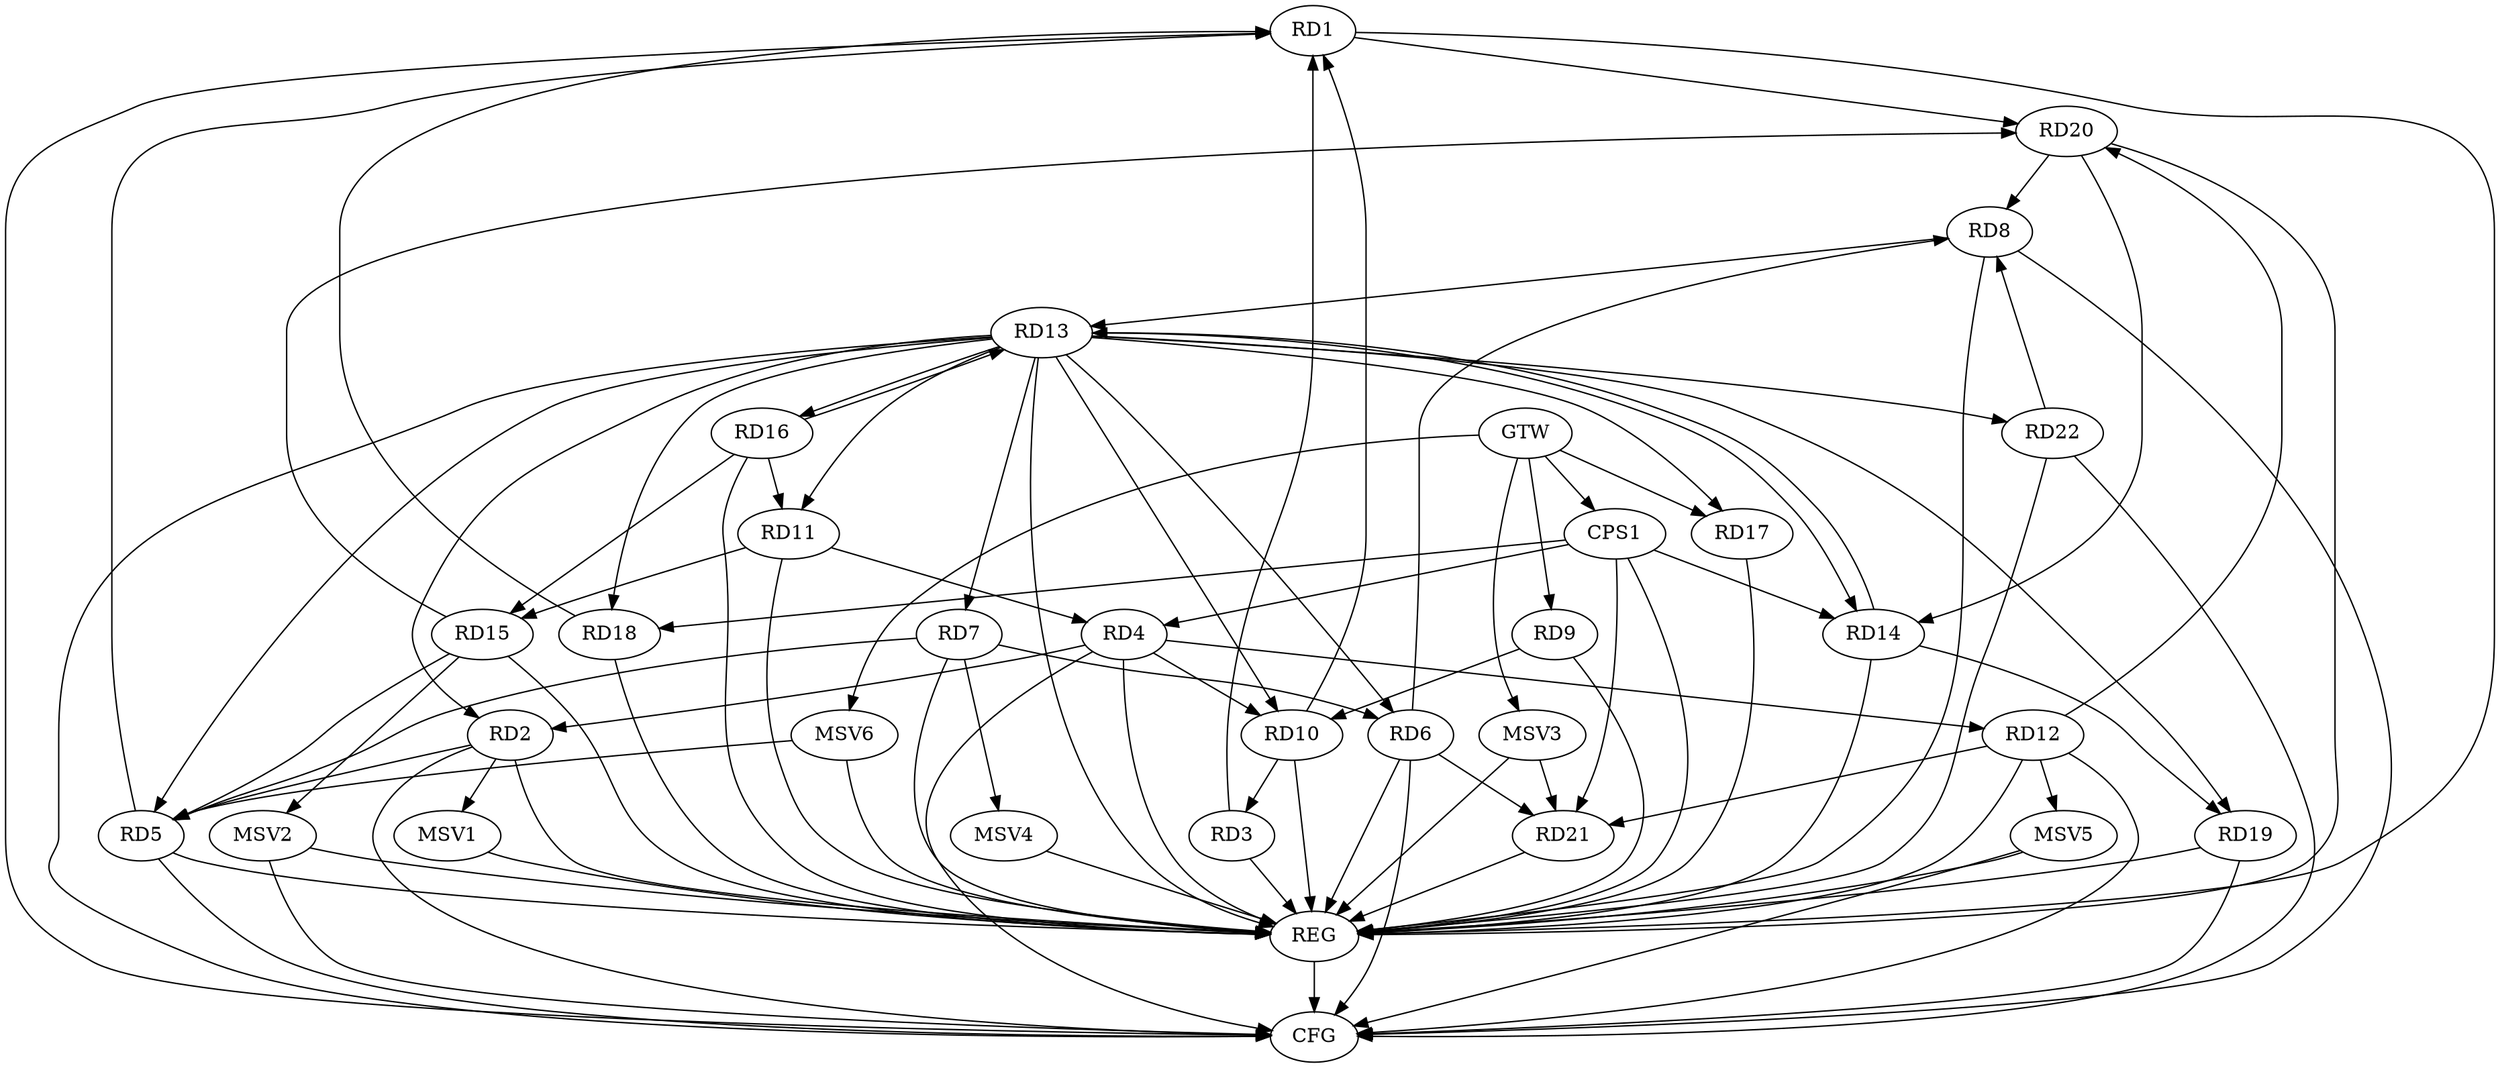 strict digraph G {
  RD1 [ label="RD1" ];
  RD2 [ label="RD2" ];
  RD3 [ label="RD3" ];
  RD4 [ label="RD4" ];
  RD5 [ label="RD5" ];
  RD6 [ label="RD6" ];
  RD7 [ label="RD7" ];
  RD8 [ label="RD8" ];
  RD9 [ label="RD9" ];
  RD10 [ label="RD10" ];
  RD11 [ label="RD11" ];
  RD12 [ label="RD12" ];
  RD13 [ label="RD13" ];
  RD14 [ label="RD14" ];
  RD15 [ label="RD15" ];
  RD16 [ label="RD16" ];
  RD17 [ label="RD17" ];
  RD18 [ label="RD18" ];
  RD19 [ label="RD19" ];
  RD20 [ label="RD20" ];
  RD21 [ label="RD21" ];
  RD22 [ label="RD22" ];
  CPS1 [ label="CPS1" ];
  GTW [ label="GTW" ];
  REG [ label="REG" ];
  CFG [ label="CFG" ];
  MSV1 [ label="MSV1" ];
  MSV2 [ label="MSV2" ];
  MSV3 [ label="MSV3" ];
  MSV4 [ label="MSV4" ];
  MSV5 [ label="MSV5" ];
  MSV6 [ label="MSV6" ];
  RD3 -> RD1;
  RD5 -> RD1;
  RD10 -> RD1;
  RD18 -> RD1;
  RD1 -> RD20;
  RD4 -> RD2;
  RD2 -> RD5;
  RD10 -> RD3;
  RD4 -> RD10;
  RD11 -> RD4;
  RD4 -> RD12;
  RD7 -> RD5;
  RD15 -> RD5;
  RD7 -> RD6;
  RD6 -> RD8;
  RD6 -> RD21;
  RD13 -> RD7;
  RD8 -> RD13;
  RD20 -> RD8;
  RD22 -> RD8;
  RD9 -> RD10;
  RD13 -> RD11;
  RD11 -> RD15;
  RD16 -> RD11;
  RD12 -> RD20;
  RD12 -> RD21;
  RD13 -> RD14;
  RD14 -> RD13;
  RD16 -> RD13;
  RD13 -> RD19;
  RD14 -> RD19;
  RD20 -> RD14;
  RD16 -> RD15;
  RD15 -> RD20;
  CPS1 -> RD21;
  CPS1 -> RD14;
  CPS1 -> RD18;
  CPS1 -> RD4;
  GTW -> RD9;
  GTW -> RD17;
  GTW -> CPS1;
  RD1 -> REG;
  RD2 -> REG;
  RD3 -> REG;
  RD4 -> REG;
  RD5 -> REG;
  RD6 -> REG;
  RD7 -> REG;
  RD8 -> REG;
  RD9 -> REG;
  RD10 -> REG;
  RD11 -> REG;
  RD12 -> REG;
  RD13 -> REG;
  RD14 -> REG;
  RD15 -> REG;
  RD16 -> REG;
  RD17 -> REG;
  RD18 -> REG;
  RD19 -> REG;
  RD20 -> REG;
  RD21 -> REG;
  RD22 -> REG;
  CPS1 -> REG;
  RD6 -> CFG;
  RD1 -> CFG;
  RD8 -> CFG;
  RD2 -> CFG;
  RD5 -> CFG;
  RD22 -> CFG;
  RD12 -> CFG;
  RD4 -> CFG;
  RD19 -> CFG;
  REG -> CFG;
  RD13 -> CFG;
  RD13 -> RD10;
  RD13 -> RD16;
  RD13 -> RD6;
  RD13 -> RD5;
  RD13 -> RD22;
  RD13 -> RD18;
  RD13 -> RD2;
  RD13 -> RD17;
  RD2 -> MSV1;
  MSV1 -> REG;
  RD15 -> MSV2;
  MSV2 -> REG;
  MSV2 -> CFG;
  MSV3 -> RD21;
  GTW -> MSV3;
  MSV3 -> REG;
  RD7 -> MSV4;
  MSV4 -> REG;
  RD12 -> MSV5;
  MSV5 -> REG;
  MSV5 -> CFG;
  MSV6 -> RD5;
  GTW -> MSV6;
  MSV6 -> REG;
}
